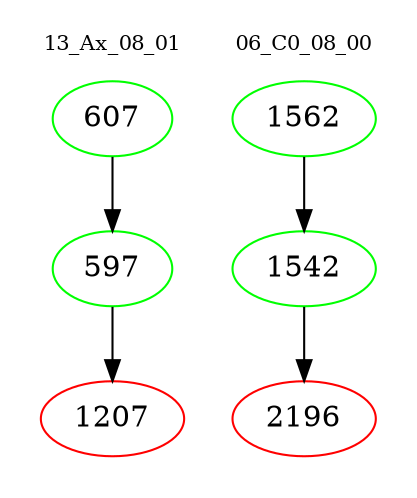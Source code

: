 digraph{
subgraph cluster_0 {
color = white
label = "13_Ax_08_01";
fontsize=10;
T0_607 [label="607", color="green"]
T0_607 -> T0_597 [color="black"]
T0_597 [label="597", color="green"]
T0_597 -> T0_1207 [color="black"]
T0_1207 [label="1207", color="red"]
}
subgraph cluster_1 {
color = white
label = "06_C0_08_00";
fontsize=10;
T1_1562 [label="1562", color="green"]
T1_1562 -> T1_1542 [color="black"]
T1_1542 [label="1542", color="green"]
T1_1542 -> T1_2196 [color="black"]
T1_2196 [label="2196", color="red"]
}
}
